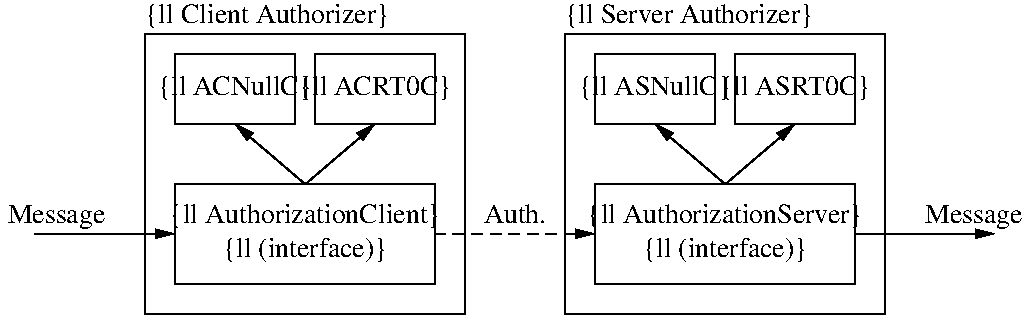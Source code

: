 .PS

Client: box ht 1.4 wid 1.6;
move;
Server: box ht 1.4 wid 1.6;
"{\small Client Authorizer}" at Client.nw above ljust;
"{\small Server Authorizer}" at Server.nw above ljust;

C: box wid 1.3 "{\small AuthorizationClient}" "{\small (interface)}" with .c at (Client.c + (0, -0.30));
S: box wid 1.3 "{\small AuthorizationServer}" "{\small (interface)}" with .c at (Server.c + (0, -0.30));

ACNul: box wid 0.6 height 0.35 "{\small ACNullC}" with .sw at (C.nw + (0, 0.30));
ACRT0: box wid 0.6 height 0.35 "{\small ACRT0C}"  with .se at (C.ne + (0, 0.30));
ASNul: box wid 0.6 height 0.35 "{\small ASNullC}" with .sw at (S.nw + (0, 0.30));
ASRT0: box wid 0.6 height 0.35 "{\small ASRT0C}"  with .se at (S.ne + (0, 0.30));

move to C.n; arrow to ACNul.s;
move to C.n; arrow to ACRT0.s;
move to S.n; arrow to ASNul.s;
move to S.n; arrow to ASRT0.s;

move to C.e; arrow dashed to S.w "Auth." above;

move to C.w; left; move 0.7; right; arrow 0.7 "Message" above rjust;
move to S.e; arrow 0.7 "Message" above ljust;

.PE
